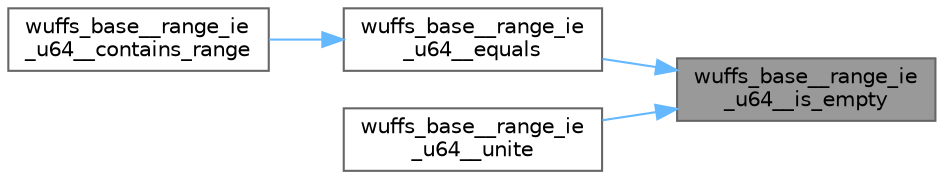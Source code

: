 digraph "wuffs_base__range_ie_u64__is_empty"
{
 // LATEX_PDF_SIZE
  bgcolor="transparent";
  edge [fontname=Helvetica,fontsize=10,labelfontname=Helvetica,labelfontsize=10];
  node [fontname=Helvetica,fontsize=10,shape=box,height=0.2,width=0.4];
  rankdir="RL";
  Node1 [id="Node000001",label="wuffs_base__range_ie\l_u64__is_empty",height=0.2,width=0.4,color="gray40", fillcolor="grey60", style="filled", fontcolor="black",tooltip=" "];
  Node1 -> Node2 [id="edge4_Node000001_Node000002",dir="back",color="steelblue1",style="solid",tooltip=" "];
  Node2 [id="Node000002",label="wuffs_base__range_ie\l_u64__equals",height=0.2,width=0.4,color="grey40", fillcolor="white", style="filled",URL="$wuffs-v0_83_8c.html#a5c3cced892d65c721be6326223d0a4b3",tooltip=" "];
  Node2 -> Node3 [id="edge5_Node000002_Node000003",dir="back",color="steelblue1",style="solid",tooltip=" "];
  Node3 [id="Node000003",label="wuffs_base__range_ie\l_u64__contains_range",height=0.2,width=0.4,color="grey40", fillcolor="white", style="filled",URL="$wuffs-v0_83_8c.html#ae5ad44ed6bba0c35875a732ff65c522f",tooltip=" "];
  Node1 -> Node4 [id="edge6_Node000001_Node000004",dir="back",color="steelblue1",style="solid",tooltip=" "];
  Node4 [id="Node000004",label="wuffs_base__range_ie\l_u64__unite",height=0.2,width=0.4,color="grey40", fillcolor="white", style="filled",URL="$wuffs-v0_83_8c.html#add2ada00385d8d40a68ff69402039bb6",tooltip=" "];
}
